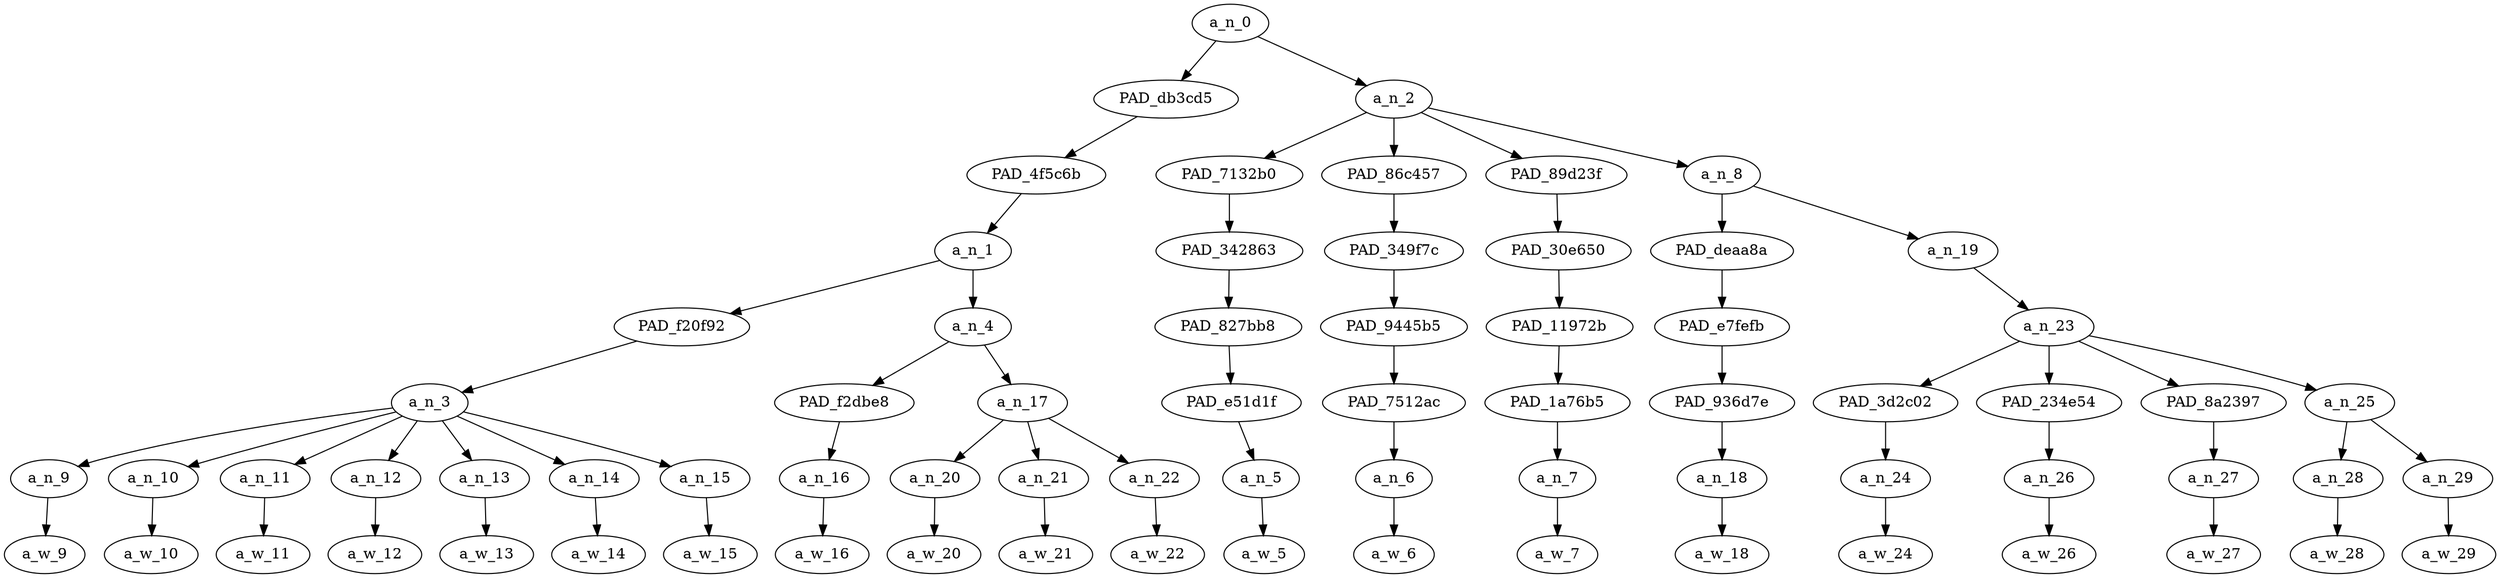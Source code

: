 strict digraph "" {
	a_n_0	[div_dir=1,
		index=0,
		level=7,
		pos="9.1953125,7!",
		text_span="[0, 1, 2, 3, 4, 5, 6, 7, 8, 9, 10, 11, 12, 13, 14, 15, 16, 17, 18, 19]",
		value=1.00000000];
	PAD_db3cd5	[div_dir=1,
		index=0,
		level=6,
		pos="5.5,6!",
		text_span="[0, 1, 2, 3, 4, 5, 6, 7, 8, 9, 10]",
		value=0.53033151];
	a_n_0 -> PAD_db3cd5;
	a_n_2	[div_dir=-1,
		index=1,
		level=6,
		pos="12.890625,6!",
		text_span="[11, 12, 13, 14, 15, 16, 17, 18, 19]",
		value=0.46963265];
	a_n_0 -> a_n_2;
	PAD_4f5c6b	[div_dir=1,
		index=0,
		level=5,
		pos="5.5,5!",
		text_span="[0, 1, 2, 3, 4, 5, 6, 7, 8, 9, 10]",
		value=0.53033151];
	PAD_db3cd5 -> PAD_4f5c6b;
	a_n_1	[div_dir=1,
		index=0,
		level=4,
		pos="5.5,4!",
		text_span="[0, 1, 2, 3, 4, 5, 6, 7, 8, 9, 10]",
		value=0.53033151];
	PAD_4f5c6b -> a_n_1;
	PAD_f20f92	[div_dir=1,
		index=0,
		level=3,
		pos="3.0,3!",
		text_span="[0, 1, 2, 3, 4, 5, 6]",
		value=0.35533719];
	a_n_1 -> PAD_f20f92;
	a_n_4	[div_dir=-1,
		index=1,
		level=3,
		pos="8.0,3!",
		text_span="[7, 8, 9, 10]",
		value=0.17485238];
	a_n_1 -> a_n_4;
	a_n_3	[div_dir=1,
		index=0,
		level=2,
		pos="3.0,2!",
		text_span="[0, 1, 2, 3, 4, 5, 6]",
		value=0.35533719];
	PAD_f20f92 -> a_n_3;
	a_n_9	[div_dir=1,
		index=0,
		level=1,
		pos="0.0,1!",
		text_span="[0]",
		value=0.04287885];
	a_n_3 -> a_n_9;
	a_n_10	[div_dir=1,
		index=1,
		level=1,
		pos="1.0,1!",
		text_span="[1]",
		value=0.06502830];
	a_n_3 -> a_n_10;
	a_n_11	[div_dir=1,
		index=2,
		level=1,
		pos="2.0,1!",
		text_span="[2]",
		value=0.07383995];
	a_n_3 -> a_n_11;
	a_n_12	[div_dir=1,
		index=3,
		level=1,
		pos="3.0,1!",
		text_span="[3]",
		value=0.06321587];
	a_n_3 -> a_n_12;
	a_n_13	[div_dir=1,
		index=4,
		level=1,
		pos="4.0,1!",
		text_span="[4]",
		value=0.03764234];
	a_n_3 -> a_n_13;
	a_n_14	[div_dir=1,
		index=5,
		level=1,
		pos="5.0,1!",
		text_span="[5]",
		value=0.04073646];
	a_n_3 -> a_n_14;
	a_n_15	[div_dir=-1,
		index=6,
		level=1,
		pos="6.0,1!",
		text_span="[6]",
		value=0.03171042];
	a_n_3 -> a_n_15;
	a_w_9	[div_dir=0,
		index=0,
		level=0,
		pos="0,0!",
		text_span="[0]",
		value="<user>"];
	a_n_9 -> a_w_9;
	a_w_10	[div_dir=0,
		index=1,
		level=0,
		pos="1,0!",
		text_span="[1]",
		value="<user>1"];
	a_n_10 -> a_w_10;
	a_w_11	[div_dir=0,
		index=2,
		level=0,
		pos="2,0!",
		text_span="[2]",
		value="<user>2"];
	a_n_11 -> a_w_11;
	a_w_12	[div_dir=0,
		index=3,
		level=0,
		pos="3,0!",
		text_span="[3]",
		value="<user>3"];
	a_n_12 -> a_w_12;
	a_w_13	[div_dir=0,
		index=4,
		level=0,
		pos="4,0!",
		text_span="[4]",
		value=till];
	a_n_13 -> a_w_13;
	a_w_14	[div_dir=0,
		index=5,
		level=0,
		pos="5,0!",
		text_span="[5]",
		value=implementation];
	a_n_14 -> a_w_14;
	a_w_15	[div_dir=0,
		index=6,
		level=0,
		pos="6,0!",
		text_span="[6]",
		value=lot];
	a_n_15 -> a_w_15;
	PAD_f2dbe8	[div_dir=-1,
		index=1,
		level=2,
		pos="7.0,2!",
		text_span="[7]",
		value=0.02046580];
	a_n_4 -> PAD_f2dbe8;
	a_n_17	[div_dir=-1,
		index=2,
		level=2,
		pos="9.0,2!",
		text_span="[8, 9, 10]",
		value=0.15432453];
	a_n_4 -> a_n_17;
	a_n_16	[div_dir=-1,
		index=7,
		level=1,
		pos="7.0,1!",
		text_span="[7]",
		value=0.02046580];
	PAD_f2dbe8 -> a_n_16;
	a_w_16	[div_dir=0,
		index=7,
		level=0,
		pos="7,0!",
		text_span="[7]",
		value=of];
	a_n_16 -> a_w_16;
	a_n_20	[div_dir=1,
		index=8,
		level=1,
		pos="8.0,1!",
		text_span="[8]",
		value=0.03194965];
	a_n_17 -> a_n_20;
	a_n_21	[div_dir=-1,
		index=9,
		level=1,
		pos="9.0,1!",
		text_span="[9]",
		value=0.04916282];
	a_n_17 -> a_n_21;
	a_n_22	[div_dir=-1,
		index=10,
		level=1,
		pos="10.0,1!",
		text_span="[10]",
		value=0.07318363];
	a_n_17 -> a_n_22;
	a_w_20	[div_dir=0,
		index=8,
		level=0,
		pos="8,0!",
		text_span="[8]",
		value=hindu];
	a_n_20 -> a_w_20;
	a_w_21	[div_dir=0,
		index=9,
		level=0,
		pos="9,0!",
		text_span="[9]",
		value=sikh];
	a_n_21 -> a_w_21;
	a_w_22	[div_dir=0,
		index=10,
		level=0,
		pos="10,0!",
		text_span="[10]",
		value=sindhi];
	a_n_22 -> a_w_22;
	PAD_7132b0	[div_dir=1,
		index=1,
		level=5,
		pos="11.0,5!",
		text_span="[11]",
		value=0.03628242];
	a_n_2 -> PAD_7132b0;
	PAD_86c457	[div_dir=1,
		index=2,
		level=5,
		pos="12.0,5!",
		text_span="[12]",
		value=0.02440281];
	a_n_2 -> PAD_86c457;
	PAD_89d23f	[div_dir=-1,
		index=3,
		level=5,
		pos="13.0,5!",
		text_span="[13]",
		value=0.05786084];
	a_n_2 -> PAD_89d23f;
	a_n_8	[div_dir=-1,
		index=4,
		level=5,
		pos="15.5625,5!",
		text_span="[14, 15, 16, 17, 18, 19]",
		value=0.35099971];
	a_n_2 -> a_n_8;
	PAD_342863	[div_dir=1,
		index=1,
		level=4,
		pos="11.0,4!",
		text_span="[11]",
		value=0.03628242];
	PAD_7132b0 -> PAD_342863;
	PAD_827bb8	[div_dir=1,
		index=2,
		level=3,
		pos="11.0,3!",
		text_span="[11]",
		value=0.03628242];
	PAD_342863 -> PAD_827bb8;
	PAD_e51d1f	[div_dir=1,
		index=3,
		level=2,
		pos="11.0,2!",
		text_span="[11]",
		value=0.03628242];
	PAD_827bb8 -> PAD_e51d1f;
	a_n_5	[div_dir=1,
		index=11,
		level=1,
		pos="11.0,1!",
		text_span="[11]",
		value=0.03628242];
	PAD_e51d1f -> a_n_5;
	a_w_5	[div_dir=0,
		index=11,
		level=0,
		pos="11,0!",
		text_span="[11]",
		value=killed];
	a_n_5 -> a_w_5;
	PAD_349f7c	[div_dir=1,
		index=2,
		level=4,
		pos="12.0,4!",
		text_span="[12]",
		value=0.02440281];
	PAD_86c457 -> PAD_349f7c;
	PAD_9445b5	[div_dir=1,
		index=3,
		level=3,
		pos="12.0,3!",
		text_span="[12]",
		value=0.02440281];
	PAD_349f7c -> PAD_9445b5;
	PAD_7512ac	[div_dir=1,
		index=4,
		level=2,
		pos="12.0,2!",
		text_span="[12]",
		value=0.02440281];
	PAD_9445b5 -> PAD_7512ac;
	a_n_6	[div_dir=1,
		index=12,
		level=1,
		pos="12.0,1!",
		text_span="[12]",
		value=0.02440281];
	PAD_7512ac -> a_n_6;
	a_w_6	[div_dir=0,
		index=12,
		level=0,
		pos="12,0!",
		text_span="[12]",
		value=and];
	a_n_6 -> a_w_6;
	PAD_30e650	[div_dir=-1,
		index=3,
		level=4,
		pos="13.0,4!",
		text_span="[13]",
		value=0.05786084];
	PAD_89d23f -> PAD_30e650;
	PAD_11972b	[div_dir=-1,
		index=4,
		level=3,
		pos="13.0,3!",
		text_span="[13]",
		value=0.05786084];
	PAD_30e650 -> PAD_11972b;
	PAD_1a76b5	[div_dir=-1,
		index=5,
		level=2,
		pos="13.0,2!",
		text_span="[13]",
		value=0.05786084];
	PAD_11972b -> PAD_1a76b5;
	a_n_7	[div_dir=-1,
		index=13,
		level=1,
		pos="13.0,1!",
		text_span="[13]",
		value=0.05786084];
	PAD_1a76b5 -> a_n_7;
	a_w_7	[div_dir=0,
		index=13,
		level=0,
		pos="13,0!",
		text_span="[13]",
		value=raped];
	a_n_7 -> a_w_7;
	PAD_deaa8a	[div_dir=1,
		index=4,
		level=4,
		pos="14.0,4!",
		text_span="[14]",
		value=0.03636437];
	a_n_8 -> PAD_deaa8a;
	a_n_19	[div_dir=-1,
		index=5,
		level=4,
		pos="17.125,4!",
		text_span="[15, 16, 17, 18, 19]",
		value=0.31457967];
	a_n_8 -> a_n_19;
	PAD_e7fefb	[div_dir=1,
		index=5,
		level=3,
		pos="14.0,3!",
		text_span="[14]",
		value=0.03636437];
	PAD_deaa8a -> PAD_e7fefb;
	PAD_936d7e	[div_dir=1,
		index=6,
		level=2,
		pos="14.0,2!",
		text_span="[14]",
		value=0.03636437];
	PAD_e7fefb -> PAD_936d7e;
	a_n_18	[div_dir=1,
		index=14,
		level=1,
		pos="14.0,1!",
		text_span="[14]",
		value=0.03636437];
	PAD_936d7e -> a_n_18;
	a_w_18	[div_dir=0,
		index=14,
		level=0,
		pos="14,0!",
		text_span="[14]",
		value=why];
	a_n_18 -> a_w_18;
	a_n_23	[div_dir=-1,
		index=6,
		level=3,
		pos="17.125,3!",
		text_span="[15, 16, 17, 18, 19]",
		value=0.31438937];
	a_n_19 -> a_n_23;
	PAD_3d2c02	[div_dir=-1,
		index=7,
		level=2,
		pos="15.0,2!",
		text_span="[15]",
		value=0.04211401];
	a_n_23 -> PAD_3d2c02;
	PAD_234e54	[div_dir=1,
		index=9,
		level=2,
		pos="18.0,2!",
		text_span="[18]",
		value=0.08759526];
	a_n_23 -> PAD_234e54;
	PAD_8a2397	[div_dir=-1,
		index=10,
		level=2,
		pos="19.0,2!",
		text_span="[19]",
		value=0.08408736];
	a_n_23 -> PAD_8a2397;
	a_n_25	[div_dir=-1,
		index=8,
		level=2,
		pos="16.5,2!",
		text_span="[16, 17]",
		value=0.10040244];
	a_n_23 -> a_n_25;
	a_n_24	[div_dir=-1,
		index=15,
		level=1,
		pos="15.0,1!",
		text_span="[15]",
		value=0.04211401];
	PAD_3d2c02 -> a_n_24;
	a_w_24	[div_dir=0,
		index=15,
		level=0,
		pos="15,0!",
		text_span="[15]",
		value=our];
	a_n_24 -> a_w_24;
	a_n_26	[div_dir=1,
		index=18,
		level=1,
		pos="18.0,1!",
		text_span="[18]",
		value=0.08759526];
	PAD_234e54 -> a_n_26;
	a_w_26	[div_dir=0,
		index=18,
		level=0,
		pos="18,0!",
		text_span="[18]",
		value=gang];
	a_n_26 -> a_w_26;
	a_n_27	[div_dir=-1,
		index=19,
		level=1,
		pos="19.0,1!",
		text_span="[19]",
		value=0.08408736];
	PAD_8a2397 -> a_n_27;
	a_w_27	[div_dir=0,
		index=19,
		level=0,
		pos="19,0!",
		text_span="[19]",
		value=mum];
	a_n_27 -> a_w_27;
	a_n_28	[div_dir=1,
		index=16,
		level=1,
		pos="16.0,1!",
		text_span="[16]",
		value=0.04223157];
	a_n_25 -> a_n_28;
	a_n_29	[div_dir=-1,
		index=17,
		level=1,
		pos="17.0,1!",
		text_span="[17]",
		value=0.05815030];
	a_n_25 -> a_n_29;
	a_w_28	[div_dir=0,
		index=16,
		level=0,
		pos="16,0!",
		text_span="[16]",
		value=indian];
	a_n_28 -> a_w_28;
	a_w_29	[div_dir=0,
		index=17,
		level=0,
		pos="17,0!",
		text_span="[17]",
		value=secular];
	a_n_29 -> a_w_29;
}
